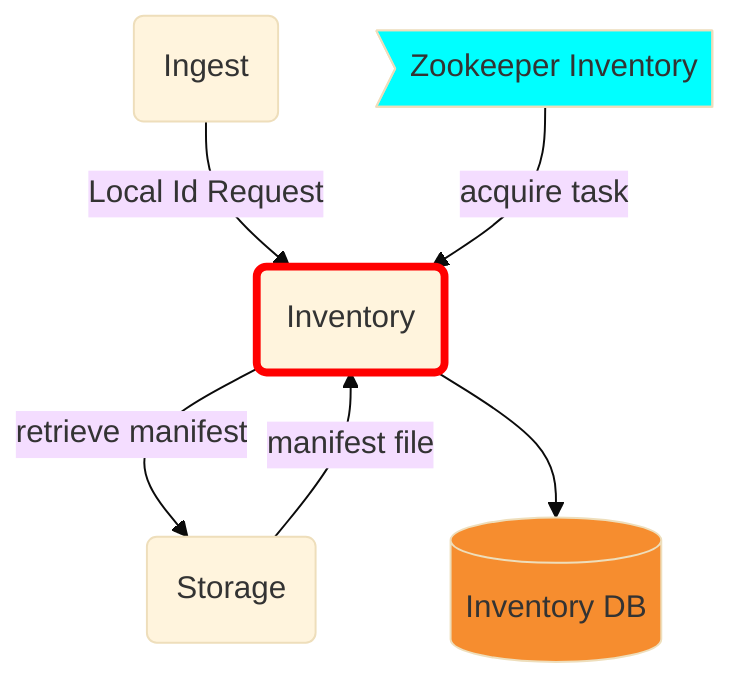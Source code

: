 %%{init: {'theme': 'base'}}%%
graph TD
  ING(Ingest)
  ST(Storage)
  ZOOINV>Zookeeper Inventory]
  INV(Inventory)
  RDS[(Inventory DB)]

  ING --> |Local Id Request| INV
  ZOOINV --> |acquire task| INV
  INV --> |retrieve manifest| ST
  ST --> |manifest file| INV
  INV --> RDS

  style RDS fill:#F68D2F
  style ZOOINV fill:cyan
  style INV stroke:red,stroke-width:4px